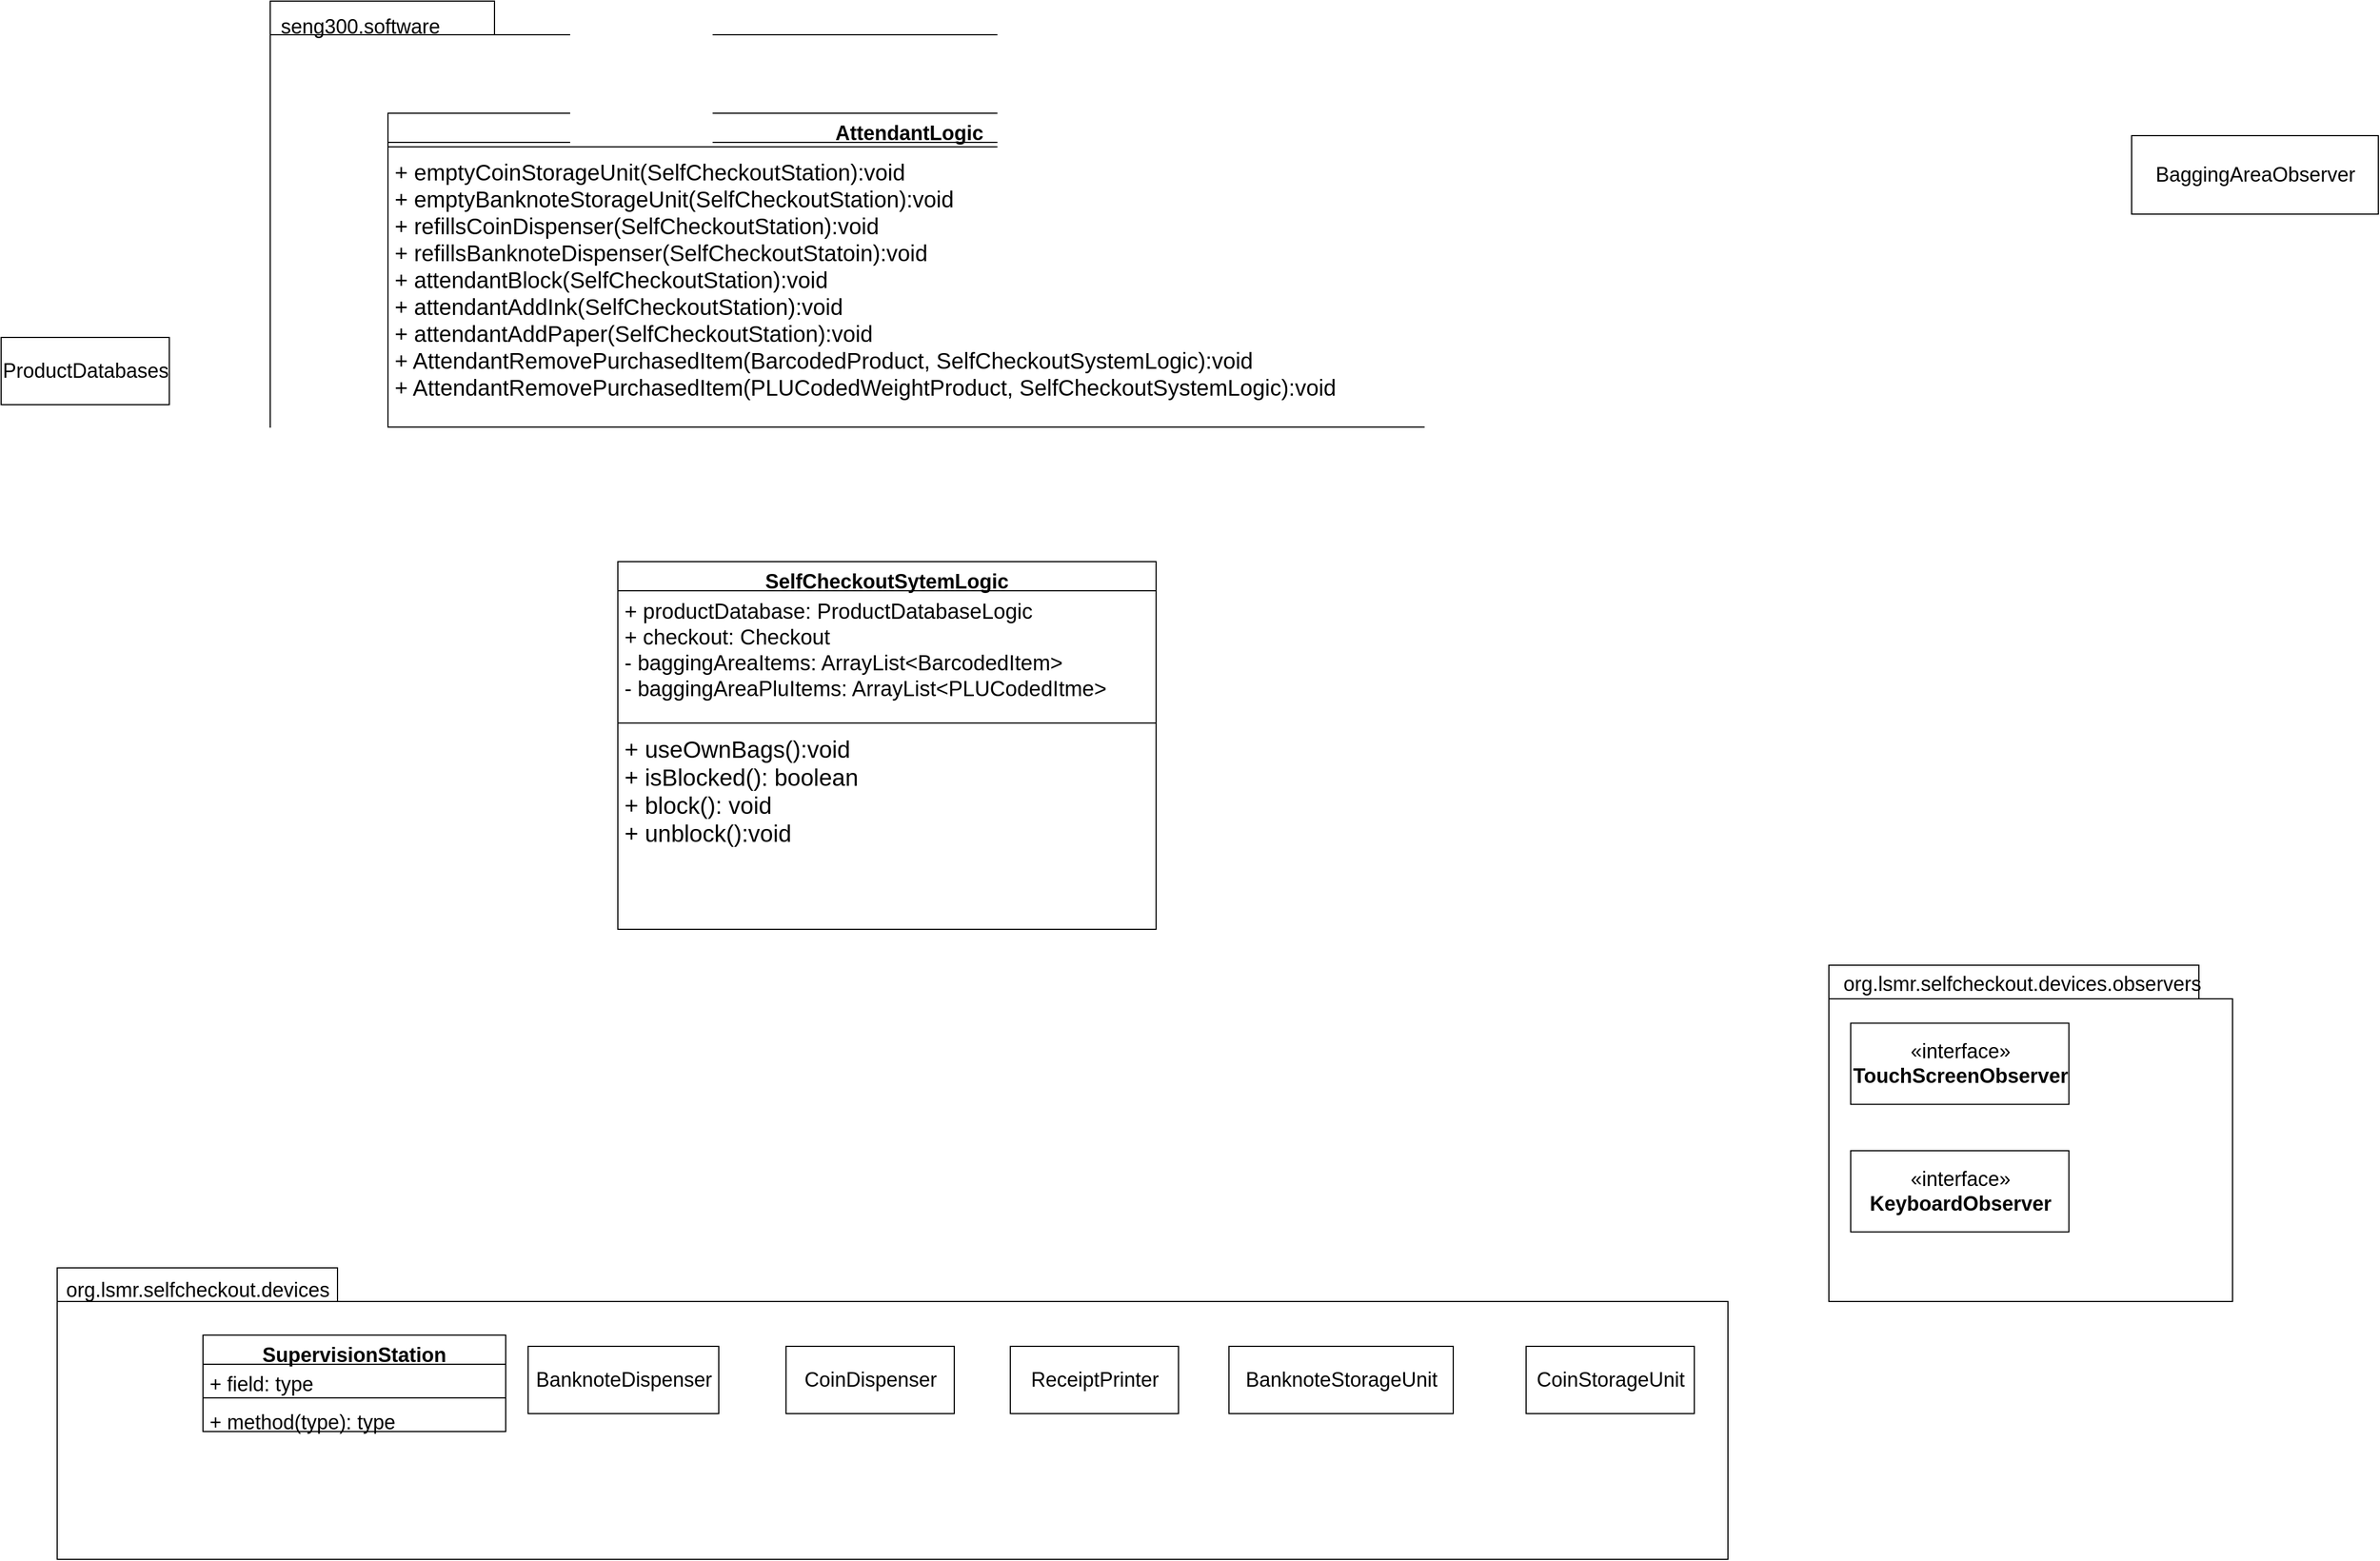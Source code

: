 <mxfile version="17.4.2" type="github">
  <diagram id="JEVat6KXCHiBd-eGgY2s" name="Page-1">
    <mxGraphModel dx="3435" dy="1444" grid="1" gridSize="10" guides="1" tooltips="1" connect="1" arrows="1" fold="1" page="1" pageScale="1" pageWidth="850" pageHeight="1100" math="0" shadow="0">
      <root>
        <mxCell id="0" />
        <mxCell id="1" parent="0" />
        <mxCell id="JJPIzS1Jl6dEuaurSNnn-10" value="" style="group" vertex="1" connectable="0" parent="1">
          <mxGeometry x="-530" y="70" width="1140" height="990" as="geometry" />
        </mxCell>
        <mxCell id="JJPIzS1Jl6dEuaurSNnn-1" value="" style="shape=folder;fontStyle=1;spacingTop=10;tabWidth=200;tabHeight=30;tabPosition=left;html=1;" vertex="1" parent="JJPIzS1Jl6dEuaurSNnn-10">
          <mxGeometry width="1140" height="990" as="geometry" />
        </mxCell>
        <mxCell id="JJPIzS1Jl6dEuaurSNnn-3" value="&lt;font style=&quot;font-size: 18px&quot;&gt;seng300.software&lt;/font&gt;" style="text;html=1;align=center;verticalAlign=middle;resizable=0;points=[];autosize=1;strokeColor=none;fillColor=none;" vertex="1" parent="JJPIzS1Jl6dEuaurSNnn-10">
          <mxGeometry y="12.698" width="160" height="20" as="geometry" />
        </mxCell>
        <mxCell id="JJPIzS1Jl6dEuaurSNnn-44" value="SelfCheckoutSytemLogic" style="swimlane;fontStyle=1;align=center;verticalAlign=top;childLayout=stackLayout;horizontal=1;startSize=26;horizontalStack=0;resizeParent=1;resizeParentMax=0;resizeLast=0;collapsible=1;marginBottom=0;fontSize=18;" vertex="1" parent="JJPIzS1Jl6dEuaurSNnn-10">
          <mxGeometry x="310" y="500" width="480" height="328" as="geometry" />
        </mxCell>
        <mxCell id="JJPIzS1Jl6dEuaurSNnn-45" value="+ productDatabase: ProductDatabaseLogic&#xa;+ checkout: Checkout&#xa;- baggingAreaItems: ArrayList&lt;BarcodedItem&gt;&#xa;- baggingAreaPluItems: ArrayList&lt;PLUCodedItme&gt;" style="text;strokeColor=none;fillColor=none;align=left;verticalAlign=top;spacingLeft=4;spacingRight=4;overflow=hidden;rotatable=0;points=[[0,0.5],[1,0.5]];portConstraint=eastwest;fontSize=19;" vertex="1" parent="JJPIzS1Jl6dEuaurSNnn-44">
          <mxGeometry y="26" width="480" height="114" as="geometry" />
        </mxCell>
        <mxCell id="JJPIzS1Jl6dEuaurSNnn-46" value="" style="line;strokeWidth=1;fillColor=none;align=left;verticalAlign=middle;spacingTop=-1;spacingLeft=3;spacingRight=3;rotatable=0;labelPosition=right;points=[];portConstraint=eastwest;fontSize=18;" vertex="1" parent="JJPIzS1Jl6dEuaurSNnn-44">
          <mxGeometry y="140" width="480" height="8" as="geometry" />
        </mxCell>
        <mxCell id="JJPIzS1Jl6dEuaurSNnn-47" value="+ useOwnBags():void&#xa;+ isBlocked(): boolean&#xa;+ block(): void&#xa;+ unblock():void&#xa;" style="text;strokeColor=none;fillColor=none;align=left;verticalAlign=top;spacingLeft=4;spacingRight=4;overflow=hidden;rotatable=0;points=[[0,0.5],[1,0.5]];portConstraint=eastwest;fontSize=21;" vertex="1" parent="JJPIzS1Jl6dEuaurSNnn-44">
          <mxGeometry y="148" width="480" height="180" as="geometry" />
        </mxCell>
        <mxCell id="JJPIzS1Jl6dEuaurSNnn-33" value="AttendantLogic" style="swimlane;fontStyle=1;align=center;verticalAlign=top;childLayout=stackLayout;horizontal=1;startSize=26;horizontalStack=0;resizeParent=1;resizeParentMax=0;resizeLast=0;collapsible=1;marginBottom=0;fontSize=18;" vertex="1" parent="JJPIzS1Jl6dEuaurSNnn-10">
          <mxGeometry x="105" y="100" width="930" height="280" as="geometry" />
        </mxCell>
        <mxCell id="JJPIzS1Jl6dEuaurSNnn-35" value="" style="line;strokeWidth=1;fillColor=none;align=left;verticalAlign=middle;spacingTop=-1;spacingLeft=3;spacingRight=3;rotatable=0;labelPosition=right;points=[];portConstraint=eastwest;fontSize=18;" vertex="1" parent="JJPIzS1Jl6dEuaurSNnn-33">
          <mxGeometry y="26" width="930" height="8" as="geometry" />
        </mxCell>
        <mxCell id="JJPIzS1Jl6dEuaurSNnn-36" value="+ emptyCoinStorageUnit(SelfCheckoutStation):void&#xa;+ emptyBanknoteStorageUnit(SelfCheckoutStation):void&#xa;+ refillsCoinDispenser(SelfCheckoutStation):void&#xa;+ refillsBanknoteDispenser(SelfCheckoutStatoin):void&#xa;+ attendantBlock(SelfCheckoutStation):void&#xa;+ attendantAddInk(SelfCheckoutStation):void&#xa;+ attendantAddPaper(SelfCheckoutStation):void&#xa;+ AttendantRemovePurchasedItem(BarcodedProduct, SelfCheckoutSystemLogic):void&#xa;+ AttendantRemovePurchasedItem(PLUCodedWeightProduct, SelfCheckoutSystemLogic):void&#xa;" style="text;strokeColor=none;fillColor=none;align=left;verticalAlign=top;spacingLeft=4;spacingRight=4;overflow=hidden;rotatable=0;points=[[0,0.5],[1,0.5]];portConstraint=eastwest;fontSize=20;" vertex="1" parent="JJPIzS1Jl6dEuaurSNnn-33">
          <mxGeometry y="34" width="930" height="246" as="geometry" />
        </mxCell>
        <mxCell id="JJPIzS1Jl6dEuaurSNnn-16" value="" style="group" vertex="1" connectable="0" parent="1">
          <mxGeometry x="860" y="930" width="360" height="300" as="geometry" />
        </mxCell>
        <mxCell id="JJPIzS1Jl6dEuaurSNnn-30" value="" style="group" vertex="1" connectable="0" parent="JJPIzS1Jl6dEuaurSNnn-16">
          <mxGeometry width="360" height="300" as="geometry" />
        </mxCell>
        <mxCell id="JJPIzS1Jl6dEuaurSNnn-17" value="" style="shape=folder;fontStyle=1;spacingTop=10;tabWidth=350;tabHeight=30;tabPosition=left;html=1;" vertex="1" parent="JJPIzS1Jl6dEuaurSNnn-30">
          <mxGeometry width="360" height="300" as="geometry" />
        </mxCell>
        <mxCell id="JJPIzS1Jl6dEuaurSNnn-18" value="&lt;span style=&quot;font-size: 18px&quot;&gt;org.lsmr.selfcheckout.devices.observers&lt;/span&gt;" style="text;html=1;align=center;verticalAlign=middle;resizable=0;points=[];autosize=1;strokeColor=none;fillColor=none;" vertex="1" parent="JJPIzS1Jl6dEuaurSNnn-30">
          <mxGeometry x="6.545" y="7.317" width="330" height="20" as="geometry" />
        </mxCell>
        <mxCell id="JJPIzS1Jl6dEuaurSNnn-20" value="«interface»&lt;br&gt;&lt;b&gt;TouchScreenObserver&lt;/b&gt;" style="html=1;fontSize=18;" vertex="1" parent="JJPIzS1Jl6dEuaurSNnn-30">
          <mxGeometry x="19.459" y="51.724" width="194.595" height="72.414" as="geometry" />
        </mxCell>
        <mxCell id="JJPIzS1Jl6dEuaurSNnn-29" value="«interface»&lt;br&gt;&lt;b&gt;KeyboardObserver&lt;/b&gt;" style="html=1;fontSize=18;" vertex="1" parent="JJPIzS1Jl6dEuaurSNnn-30">
          <mxGeometry x="19.459" y="165.517" width="194.595" height="72.414" as="geometry" />
        </mxCell>
        <mxCell id="JJPIzS1Jl6dEuaurSNnn-31" value="ProductDatabases" style="html=1;fontSize=18;" vertex="1" parent="1">
          <mxGeometry x="-770" y="370" width="150" height="60" as="geometry" />
        </mxCell>
        <mxCell id="JJPIzS1Jl6dEuaurSNnn-12" value="" style="shape=folder;fontStyle=1;spacingTop=10;tabWidth=250;tabHeight=30;tabPosition=left;html=1;" vertex="1" parent="1">
          <mxGeometry x="-720" y="1200" width="1490" height="260" as="geometry" />
        </mxCell>
        <mxCell id="JJPIzS1Jl6dEuaurSNnn-13" value="&lt;span style=&quot;font-size: 18px&quot;&gt;org.lsmr.selfcheckout.devices&lt;/span&gt;" style="text;html=1;align=center;verticalAlign=middle;resizable=0;points=[];autosize=1;strokeColor=none;fillColor=none;" vertex="1" parent="1">
          <mxGeometry x="-720" y="1210" width="250" height="20" as="geometry" />
        </mxCell>
        <mxCell id="JJPIzS1Jl6dEuaurSNnn-32" value="ReceiptPrinter" style="html=1;fontSize=18;" vertex="1" parent="1">
          <mxGeometry x="130" y="1270" width="150" height="60" as="geometry" />
        </mxCell>
        <mxCell id="JJPIzS1Jl6dEuaurSNnn-37" value="BanknoteStorageUnit" style="html=1;fontSize=18;" vertex="1" parent="1">
          <mxGeometry x="325" y="1270" width="200" height="60" as="geometry" />
        </mxCell>
        <mxCell id="JJPIzS1Jl6dEuaurSNnn-38" value="BanknoteDispenser" style="html=1;fontSize=18;" vertex="1" parent="1">
          <mxGeometry x="-300" y="1270" width="170" height="60" as="geometry" />
        </mxCell>
        <mxCell id="JJPIzS1Jl6dEuaurSNnn-40" value="SupervisionStation" style="swimlane;fontStyle=1;align=center;verticalAlign=top;childLayout=stackLayout;horizontal=1;startSize=26;horizontalStack=0;resizeParent=1;resizeParentMax=0;resizeLast=0;collapsible=1;marginBottom=0;fontSize=18;" vertex="1" parent="1">
          <mxGeometry x="-590" y="1260" width="270" height="86" as="geometry" />
        </mxCell>
        <mxCell id="JJPIzS1Jl6dEuaurSNnn-41" value="+ field: type" style="text;strokeColor=none;fillColor=none;align=left;verticalAlign=top;spacingLeft=4;spacingRight=4;overflow=hidden;rotatable=0;points=[[0,0.5],[1,0.5]];portConstraint=eastwest;fontSize=18;" vertex="1" parent="JJPIzS1Jl6dEuaurSNnn-40">
          <mxGeometry y="26" width="270" height="26" as="geometry" />
        </mxCell>
        <mxCell id="JJPIzS1Jl6dEuaurSNnn-42" value="" style="line;strokeWidth=1;fillColor=none;align=left;verticalAlign=middle;spacingTop=-1;spacingLeft=3;spacingRight=3;rotatable=0;labelPosition=right;points=[];portConstraint=eastwest;fontSize=18;" vertex="1" parent="JJPIzS1Jl6dEuaurSNnn-40">
          <mxGeometry y="52" width="270" height="8" as="geometry" />
        </mxCell>
        <mxCell id="JJPIzS1Jl6dEuaurSNnn-43" value="+ method(type): type" style="text;strokeColor=none;fillColor=none;align=left;verticalAlign=top;spacingLeft=4;spacingRight=4;overflow=hidden;rotatable=0;points=[[0,0.5],[1,0.5]];portConstraint=eastwest;fontSize=18;" vertex="1" parent="JJPIzS1Jl6dEuaurSNnn-40">
          <mxGeometry y="60" width="270" height="26" as="geometry" />
        </mxCell>
        <mxCell id="JJPIzS1Jl6dEuaurSNnn-48" value="CoinStorageUnit" style="html=1;fontSize=18;" vertex="1" parent="1">
          <mxGeometry x="590" y="1270" width="150" height="60" as="geometry" />
        </mxCell>
        <mxCell id="JJPIzS1Jl6dEuaurSNnn-49" value="CoinDispenser" style="html=1;fontSize=18;" vertex="1" parent="1">
          <mxGeometry x="-70" y="1270" width="150" height="60" as="geometry" />
        </mxCell>
        <mxCell id="JJPIzS1Jl6dEuaurSNnn-52" value="BaggingAreaObserver" style="html=1;fontSize=18;" vertex="1" parent="1">
          <mxGeometry x="1130" y="190" width="220" height="70" as="geometry" />
        </mxCell>
      </root>
    </mxGraphModel>
  </diagram>
</mxfile>
